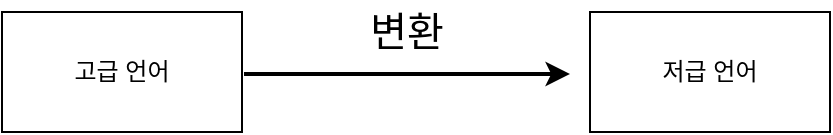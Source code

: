 <mxfile version="24.7.1" type="github">
  <diagram name="페이지-1" id="6QmM2Fy_6YvnRoz-SONn">
    <mxGraphModel dx="1434" dy="757" grid="0" gridSize="10" guides="1" tooltips="1" connect="1" arrows="1" fold="1" page="1" pageScale="1" pageWidth="827" pageHeight="1169" math="0" shadow="0">
      <root>
        <mxCell id="0" />
        <mxCell id="1" parent="0" />
        <mxCell id="9M7Lm5SmoHePGqmFWCib-2" value="" style="endArrow=classic;html=1;rounded=0;fontSize=20;strokeWidth=2;" edge="1" parent="1">
          <mxGeometry width="50" height="50" relative="1" as="geometry">
            <mxPoint x="265" y="300" as="sourcePoint" />
            <mxPoint x="428" y="300" as="targetPoint" />
          </mxGeometry>
        </mxCell>
        <mxCell id="9M7Lm5SmoHePGqmFWCib-3" value="변환" style="text;html=1;align=center;verticalAlign=middle;whiteSpace=wrap;rounded=0;fontSize=20;" vertex="1" parent="1">
          <mxGeometry x="286" y="263" width="121" height="30" as="geometry" />
        </mxCell>
        <mxCell id="9M7Lm5SmoHePGqmFWCib-4" value="고급 언어" style="rounded=0;whiteSpace=wrap;html=1;" vertex="1" parent="1">
          <mxGeometry x="144" y="269" width="120" height="60" as="geometry" />
        </mxCell>
        <mxCell id="9M7Lm5SmoHePGqmFWCib-5" value="저급 언어" style="rounded=0;whiteSpace=wrap;html=1;" vertex="1" parent="1">
          <mxGeometry x="438" y="269" width="120" height="60" as="geometry" />
        </mxCell>
      </root>
    </mxGraphModel>
  </diagram>
</mxfile>
